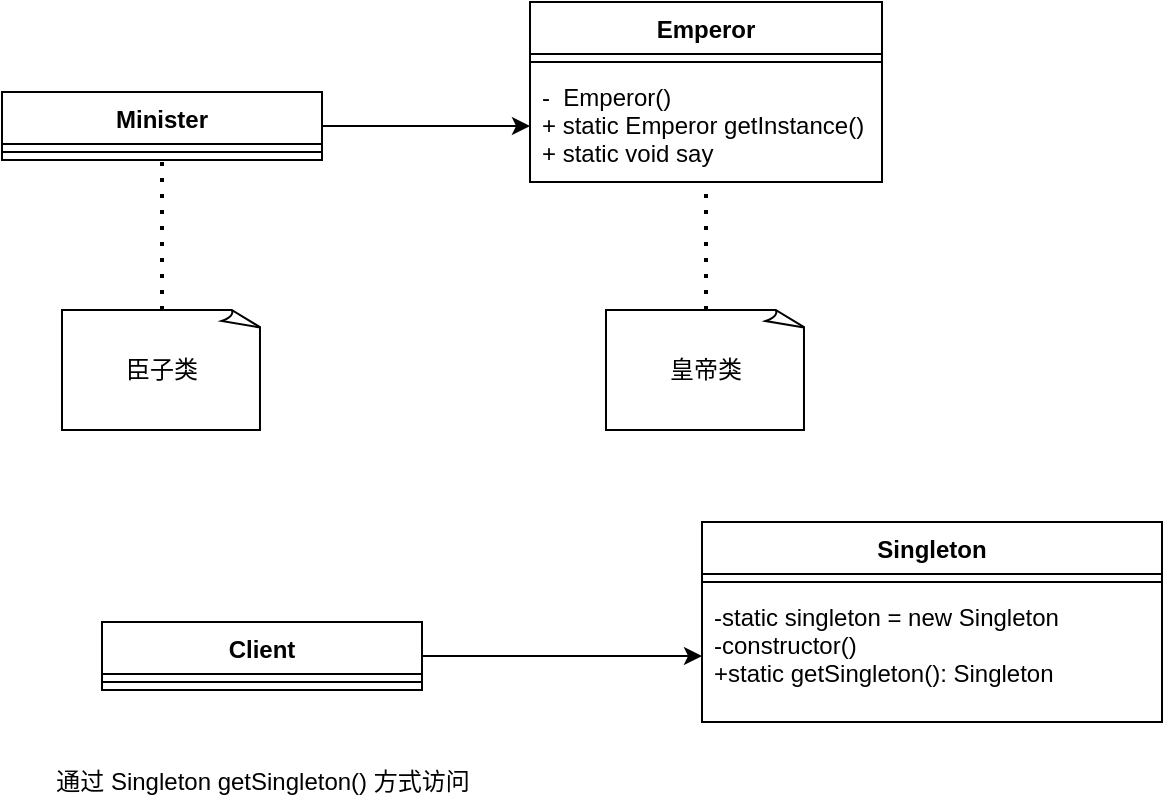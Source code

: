 <mxfile version="15.4.0" type="device"><diagram id="C5RBs43oDa-KdzZeNtuy" name="Page-1"><mxGraphModel dx="1106" dy="997" grid="1" gridSize="10" guides="1" tooltips="1" connect="1" arrows="0" fold="1" page="1" pageScale="1" pageWidth="827" pageHeight="1169" math="0" shadow="0"><root><mxCell id="WIyWlLk6GJQsqaUBKTNV-0"/><mxCell id="WIyWlLk6GJQsqaUBKTNV-1" parent="WIyWlLk6GJQsqaUBKTNV-0"/><mxCell id="bsoh11kSrgUmndRKJmzI-18" style="edgeStyle=orthogonalEdgeStyle;rounded=0;orthogonalLoop=1;jettySize=auto;html=1;exitX=1;exitY=0.5;exitDx=0;exitDy=0;entryX=0;entryY=0.5;entryDx=0;entryDy=0;" parent="WIyWlLk6GJQsqaUBKTNV-1" source="bsoh11kSrgUmndRKJmzI-4" target="bsoh11kSrgUmndRKJmzI-11" edge="1"><mxGeometry relative="1" as="geometry"/></mxCell><mxCell id="bsoh11kSrgUmndRKJmzI-4" value="Minister" style="swimlane;fontStyle=1;align=center;verticalAlign=top;childLayout=stackLayout;horizontal=1;startSize=26;horizontalStack=0;resizeParent=1;resizeParentMax=0;resizeLast=0;collapsible=1;marginBottom=0;" parent="WIyWlLk6GJQsqaUBKTNV-1" vertex="1"><mxGeometry x="40" y="95" width="160" height="34" as="geometry"/></mxCell><mxCell id="bsoh11kSrgUmndRKJmzI-6" value="" style="line;strokeWidth=1;fillColor=none;align=left;verticalAlign=middle;spacingTop=-1;spacingLeft=3;spacingRight=3;rotatable=0;labelPosition=right;points=[];portConstraint=eastwest;" parent="bsoh11kSrgUmndRKJmzI-4" vertex="1"><mxGeometry y="26" width="160" height="8" as="geometry"/></mxCell><mxCell id="bsoh11kSrgUmndRKJmzI-8" value="Emperor" style="swimlane;fontStyle=1;align=center;verticalAlign=top;childLayout=stackLayout;horizontal=1;startSize=26;horizontalStack=0;resizeParent=1;resizeParentMax=0;resizeLast=0;collapsible=1;marginBottom=0;" parent="WIyWlLk6GJQsqaUBKTNV-1" vertex="1"><mxGeometry x="304" y="50" width="176" height="90" as="geometry"/></mxCell><mxCell id="bsoh11kSrgUmndRKJmzI-10" value="" style="line;strokeWidth=1;fillColor=none;align=left;verticalAlign=middle;spacingTop=-1;spacingLeft=3;spacingRight=3;rotatable=0;labelPosition=right;points=[];portConstraint=eastwest;" parent="bsoh11kSrgUmndRKJmzI-8" vertex="1"><mxGeometry y="26" width="176" height="8" as="geometry"/></mxCell><mxCell id="bsoh11kSrgUmndRKJmzI-11" value="-  Emperor()&#10;+ static Emperor getInstance()&#10;+ static void say" style="text;strokeColor=none;fillColor=none;align=left;verticalAlign=top;spacingLeft=4;spacingRight=4;overflow=hidden;rotatable=0;points=[[0,0.5],[1,0.5]];portConstraint=eastwest;" parent="bsoh11kSrgUmndRKJmzI-8" vertex="1"><mxGeometry y="34" width="176" height="56" as="geometry"/></mxCell><mxCell id="bsoh11kSrgUmndRKJmzI-24" value="" style="endArrow=none;dashed=1;html=1;dashPattern=1 3;strokeWidth=2;rounded=0;elbow=vertical;entryX=0.5;entryY=1;entryDx=0;entryDy=0;exitX=0.5;exitY=0;exitDx=0;exitDy=0;exitPerimeter=0;" parent="WIyWlLk6GJQsqaUBKTNV-1" source="bsoh11kSrgUmndRKJmzI-25" target="bsoh11kSrgUmndRKJmzI-4" edge="1"><mxGeometry width="50" height="50" relative="1" as="geometry"><mxPoint x="120" y="204" as="sourcePoint"/><mxPoint x="150" y="154" as="targetPoint"/></mxGeometry></mxCell><mxCell id="bsoh11kSrgUmndRKJmzI-25" value="臣子类" style="whiteSpace=wrap;html=1;shape=mxgraph.basic.document" parent="WIyWlLk6GJQsqaUBKTNV-1" vertex="1"><mxGeometry x="70" y="204" width="100" height="60" as="geometry"/></mxCell><mxCell id="bsoh11kSrgUmndRKJmzI-27" value="皇帝类" style="whiteSpace=wrap;html=1;shape=mxgraph.basic.document" parent="WIyWlLk6GJQsqaUBKTNV-1" vertex="1"><mxGeometry x="342" y="204" width="100" height="60" as="geometry"/></mxCell><mxCell id="bsoh11kSrgUmndRKJmzI-28" value="" style="endArrow=none;dashed=1;html=1;dashPattern=1 3;strokeWidth=2;rounded=0;elbow=vertical;exitX=0.5;exitY=0;exitDx=0;exitDy=0;exitPerimeter=0;" parent="WIyWlLk6GJQsqaUBKTNV-1" source="bsoh11kSrgUmndRKJmzI-27" target="bsoh11kSrgUmndRKJmzI-11" edge="1"><mxGeometry width="50" height="50" relative="1" as="geometry"><mxPoint x="320" y="259" as="sourcePoint"/><mxPoint x="320" y="184" as="targetPoint"/></mxGeometry></mxCell><mxCell id="HhZIXy05tWm2uXQScHKt-0" value="Singleton" style="swimlane;fontStyle=1;align=center;verticalAlign=top;childLayout=stackLayout;horizontal=1;startSize=26;horizontalStack=0;resizeParent=1;resizeParentMax=0;resizeLast=0;collapsible=1;marginBottom=0;" vertex="1" parent="WIyWlLk6GJQsqaUBKTNV-1"><mxGeometry x="390" y="310" width="230" height="100" as="geometry"/></mxCell><mxCell id="HhZIXy05tWm2uXQScHKt-2" value="" style="line;strokeWidth=1;fillColor=none;align=left;verticalAlign=middle;spacingTop=-1;spacingLeft=3;spacingRight=3;rotatable=0;labelPosition=right;points=[];portConstraint=eastwest;" vertex="1" parent="HhZIXy05tWm2uXQScHKt-0"><mxGeometry y="26" width="230" height="8" as="geometry"/></mxCell><mxCell id="HhZIXy05tWm2uXQScHKt-3" value="-static singleton = new Singleton&#10;-constructor()&#10;+static getSingleton(): Singleton" style="text;strokeColor=none;fillColor=none;align=left;verticalAlign=top;spacingLeft=4;spacingRight=4;overflow=hidden;rotatable=0;points=[[0,0.5],[1,0.5]];portConstraint=eastwest;" vertex="1" parent="HhZIXy05tWm2uXQScHKt-0"><mxGeometry y="34" width="230" height="66" as="geometry"/></mxCell><mxCell id="HhZIXy05tWm2uXQScHKt-17" style="edgeStyle=orthogonalEdgeStyle;rounded=0;orthogonalLoop=1;jettySize=auto;html=1;exitX=1;exitY=0.5;exitDx=0;exitDy=0;" edge="1" parent="WIyWlLk6GJQsqaUBKTNV-1" source="HhZIXy05tWm2uXQScHKt-12" target="HhZIXy05tWm2uXQScHKt-3"><mxGeometry relative="1" as="geometry"/></mxCell><mxCell id="HhZIXy05tWm2uXQScHKt-12" value="Client" style="swimlane;fontStyle=1;align=center;verticalAlign=top;childLayout=stackLayout;horizontal=1;startSize=26;horizontalStack=0;resizeParent=1;resizeParentMax=0;resizeLast=0;collapsible=1;marginBottom=0;" vertex="1" parent="WIyWlLk6GJQsqaUBKTNV-1"><mxGeometry x="90" y="360" width="160" height="34" as="geometry"/></mxCell><mxCell id="HhZIXy05tWm2uXQScHKt-14" value="" style="line;strokeWidth=1;fillColor=none;align=left;verticalAlign=middle;spacingTop=-1;spacingLeft=3;spacingRight=3;rotatable=0;labelPosition=right;points=[];portConstraint=eastwest;" vertex="1" parent="HhZIXy05tWm2uXQScHKt-12"><mxGeometry y="26" width="160" height="8" as="geometry"/></mxCell><mxCell id="HhZIXy05tWm2uXQScHKt-16" value="通过 Singleton getSingleton() 方式访问" style="text;html=1;align=center;verticalAlign=middle;resizable=0;points=[];autosize=1;strokeColor=none;fillColor=none;" vertex="1" parent="WIyWlLk6GJQsqaUBKTNV-1"><mxGeometry x="60" y="430" width="220" height="20" as="geometry"/></mxCell></root></mxGraphModel></diagram></mxfile>